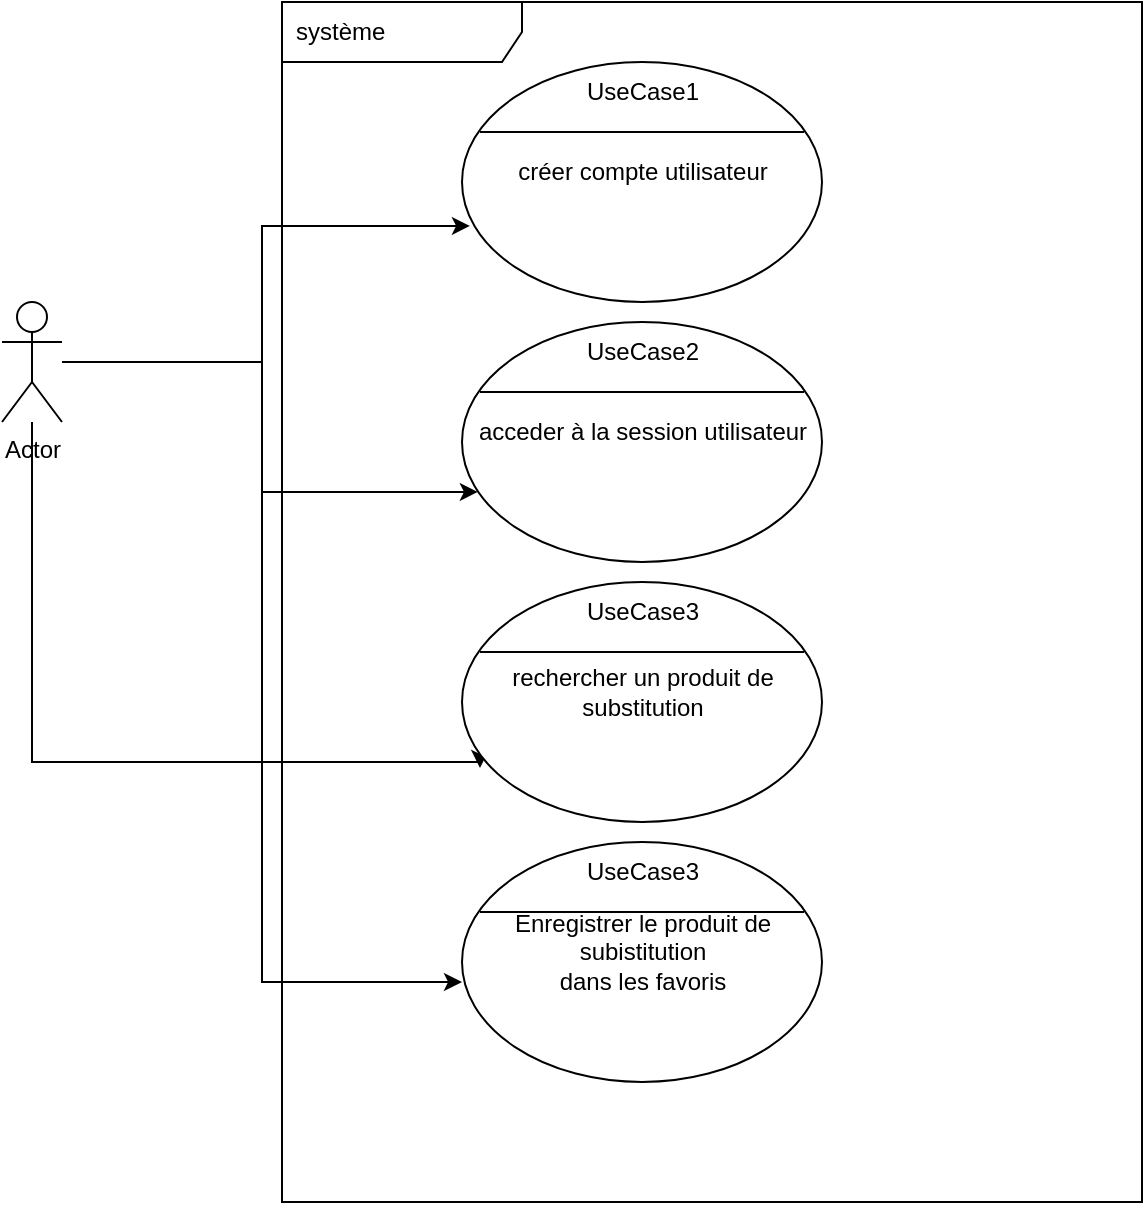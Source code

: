 <mxfile version="14.6.13" type="device"><diagram id="7hr--pV-zfui1qPvl0AS" name="Page-1"><mxGraphModel dx="1086" dy="626" grid="1" gridSize="10" guides="1" tooltips="1" connect="1" arrows="1" fold="1" page="1" pageScale="1" pageWidth="1169" pageHeight="827" math="0" shadow="0"><root><mxCell id="0"/><mxCell id="1" parent="0"/><mxCell id="8h25vgbDLwMS62Tocv56-24" style="edgeStyle=orthogonalEdgeStyle;rounded=0;orthogonalLoop=1;jettySize=auto;html=1;entryX=0.022;entryY=0.683;entryDx=0;entryDy=0;entryPerimeter=0;" edge="1" parent="1" source="8h25vgbDLwMS62Tocv56-1" target="8h25vgbDLwMS62Tocv56-3"><mxGeometry relative="1" as="geometry"/></mxCell><mxCell id="8h25vgbDLwMS62Tocv56-25" style="edgeStyle=orthogonalEdgeStyle;rounded=0;orthogonalLoop=1;jettySize=auto;html=1;entryX=0.044;entryY=0.708;entryDx=0;entryDy=0;entryPerimeter=0;" edge="1" parent="1" source="8h25vgbDLwMS62Tocv56-1" target="8h25vgbDLwMS62Tocv56-8"><mxGeometry relative="1" as="geometry"/></mxCell><mxCell id="8h25vgbDLwMS62Tocv56-28" style="edgeStyle=orthogonalEdgeStyle;rounded=0;orthogonalLoop=1;jettySize=auto;html=1;entryX=0.05;entryY=0.775;entryDx=0;entryDy=0;entryPerimeter=0;" edge="1" parent="1" source="8h25vgbDLwMS62Tocv56-1" target="8h25vgbDLwMS62Tocv56-13"><mxGeometry relative="1" as="geometry"><Array as="points"><mxPoint x="145" y="480"/><mxPoint x="369" y="480"/></Array></mxGeometry></mxCell><mxCell id="8h25vgbDLwMS62Tocv56-29" style="edgeStyle=orthogonalEdgeStyle;rounded=0;orthogonalLoop=1;jettySize=auto;html=1;entryX=0;entryY=1;entryDx=0;entryDy=0;" edge="1" parent="1" source="8h25vgbDLwMS62Tocv56-1" target="8h25vgbDLwMS62Tocv56-22"><mxGeometry relative="1" as="geometry"><Array as="points"><mxPoint x="260" y="280"/><mxPoint x="260" y="590"/></Array></mxGeometry></mxCell><mxCell id="8h25vgbDLwMS62Tocv56-1" value="Actor" style="shape=umlActor;verticalLabelPosition=bottom;verticalAlign=top;html=1;" vertex="1" parent="1"><mxGeometry x="130" y="250" width="30" height="60" as="geometry"/></mxCell><mxCell id="8h25vgbDLwMS62Tocv56-2" value="système" style="shape=umlFrame;whiteSpace=wrap;html=1;width=120;height=30;boundedLbl=1;verticalAlign=middle;align=left;spacingLeft=5;" vertex="1" parent="1"><mxGeometry x="270" y="100" width="430" height="600" as="geometry"/></mxCell><mxCell id="8h25vgbDLwMS62Tocv56-3" value="" style="shape=ellipse;container=1;horizontal=1;horizontalStack=0;resizeParent=1;resizeParentMax=0;resizeLast=0;html=1;dashed=0;collapsible=0;" vertex="1" parent="1"><mxGeometry x="360" y="130" width="180" height="120" as="geometry"/></mxCell><mxCell id="8h25vgbDLwMS62Tocv56-4" value="UseCase1" style="html=1;strokeColor=none;fillColor=none;align=center;verticalAlign=middle;rotatable=0;" vertex="1" parent="8h25vgbDLwMS62Tocv56-3"><mxGeometry width="180" height="30" as="geometry"/></mxCell><mxCell id="8h25vgbDLwMS62Tocv56-5" value="" style="line;strokeWidth=1;fillColor=none;rotatable=0;labelPosition=right;points=[];portConstraint=eastwest;dashed=0;resizeWidth=1;" vertex="1" parent="8h25vgbDLwMS62Tocv56-3"><mxGeometry x="9" y="30" width="162" height="10" as="geometry"/></mxCell><mxCell id="8h25vgbDLwMS62Tocv56-6" value="créer compte utilisateur" style="text;html=1;align=center;verticalAlign=middle;rotatable=0;" vertex="1" parent="8h25vgbDLwMS62Tocv56-3"><mxGeometry y="40" width="180" height="30" as="geometry"/></mxCell><mxCell id="8h25vgbDLwMS62Tocv56-8" value="" style="shape=ellipse;container=1;horizontal=1;horizontalStack=0;resizeParent=1;resizeParentMax=0;resizeLast=0;html=1;dashed=0;collapsible=0;" vertex="1" parent="1"><mxGeometry x="360" y="260" width="180" height="120" as="geometry"/></mxCell><mxCell id="8h25vgbDLwMS62Tocv56-9" value="UseCase2" style="html=1;strokeColor=none;fillColor=none;align=center;verticalAlign=middle;rotatable=0;" vertex="1" parent="8h25vgbDLwMS62Tocv56-8"><mxGeometry width="180" height="30" as="geometry"/></mxCell><mxCell id="8h25vgbDLwMS62Tocv56-10" value="" style="line;strokeWidth=1;fillColor=none;rotatable=0;labelPosition=right;points=[];portConstraint=eastwest;dashed=0;resizeWidth=1;" vertex="1" parent="8h25vgbDLwMS62Tocv56-8"><mxGeometry x="9" y="30" width="162" height="10" as="geometry"/></mxCell><mxCell id="8h25vgbDLwMS62Tocv56-11" value="acceder à la session utilisateur" style="text;html=1;align=center;verticalAlign=middle;rotatable=0;" vertex="1" parent="8h25vgbDLwMS62Tocv56-8"><mxGeometry y="40" width="180" height="30" as="geometry"/></mxCell><mxCell id="8h25vgbDLwMS62Tocv56-13" value="" style="shape=ellipse;container=1;horizontal=1;horizontalStack=0;resizeParent=1;resizeParentMax=0;resizeLast=0;html=1;dashed=0;collapsible=0;" vertex="1" parent="1"><mxGeometry x="360" y="390" width="180" height="120" as="geometry"/></mxCell><mxCell id="8h25vgbDLwMS62Tocv56-14" value="UseCase3" style="html=1;strokeColor=none;fillColor=none;align=center;verticalAlign=middle;rotatable=0;" vertex="1" parent="8h25vgbDLwMS62Tocv56-13"><mxGeometry width="180" height="30" as="geometry"/></mxCell><mxCell id="8h25vgbDLwMS62Tocv56-15" value="" style="line;strokeWidth=1;fillColor=none;rotatable=0;labelPosition=right;points=[];portConstraint=eastwest;dashed=0;resizeWidth=1;" vertex="1" parent="8h25vgbDLwMS62Tocv56-13"><mxGeometry x="9" y="30" width="162" height="10" as="geometry"/></mxCell><mxCell id="8h25vgbDLwMS62Tocv56-16" value="rechercher un produit de &lt;br&gt;substitution" style="text;html=1;align=center;verticalAlign=middle;rotatable=0;" vertex="1" parent="8h25vgbDLwMS62Tocv56-13"><mxGeometry y="40" width="180" height="30" as="geometry"/></mxCell><mxCell id="8h25vgbDLwMS62Tocv56-19" value="" style="shape=ellipse;container=1;horizontal=1;horizontalStack=0;resizeParent=1;resizeParentMax=0;resizeLast=0;html=1;dashed=0;collapsible=0;" vertex="1" parent="1"><mxGeometry x="360" y="520" width="180" height="120" as="geometry"/></mxCell><mxCell id="8h25vgbDLwMS62Tocv56-20" value="UseCase3" style="html=1;strokeColor=none;fillColor=none;align=center;verticalAlign=middle;rotatable=0;" vertex="1" parent="8h25vgbDLwMS62Tocv56-19"><mxGeometry width="180" height="30" as="geometry"/></mxCell><mxCell id="8h25vgbDLwMS62Tocv56-21" value="" style="line;strokeWidth=1;fillColor=none;rotatable=0;labelPosition=right;points=[];portConstraint=eastwest;dashed=0;resizeWidth=1;" vertex="1" parent="8h25vgbDLwMS62Tocv56-19"><mxGeometry x="9" y="30" width="162" height="10" as="geometry"/></mxCell><mxCell id="8h25vgbDLwMS62Tocv56-22" value="Enregistrer le produit de &lt;br&gt;subistitution &lt;br&gt;dans les favoris" style="text;html=1;align=center;verticalAlign=middle;rotatable=0;" vertex="1" parent="8h25vgbDLwMS62Tocv56-19"><mxGeometry y="40" width="180" height="30" as="geometry"/></mxCell></root></mxGraphModel></diagram></mxfile>